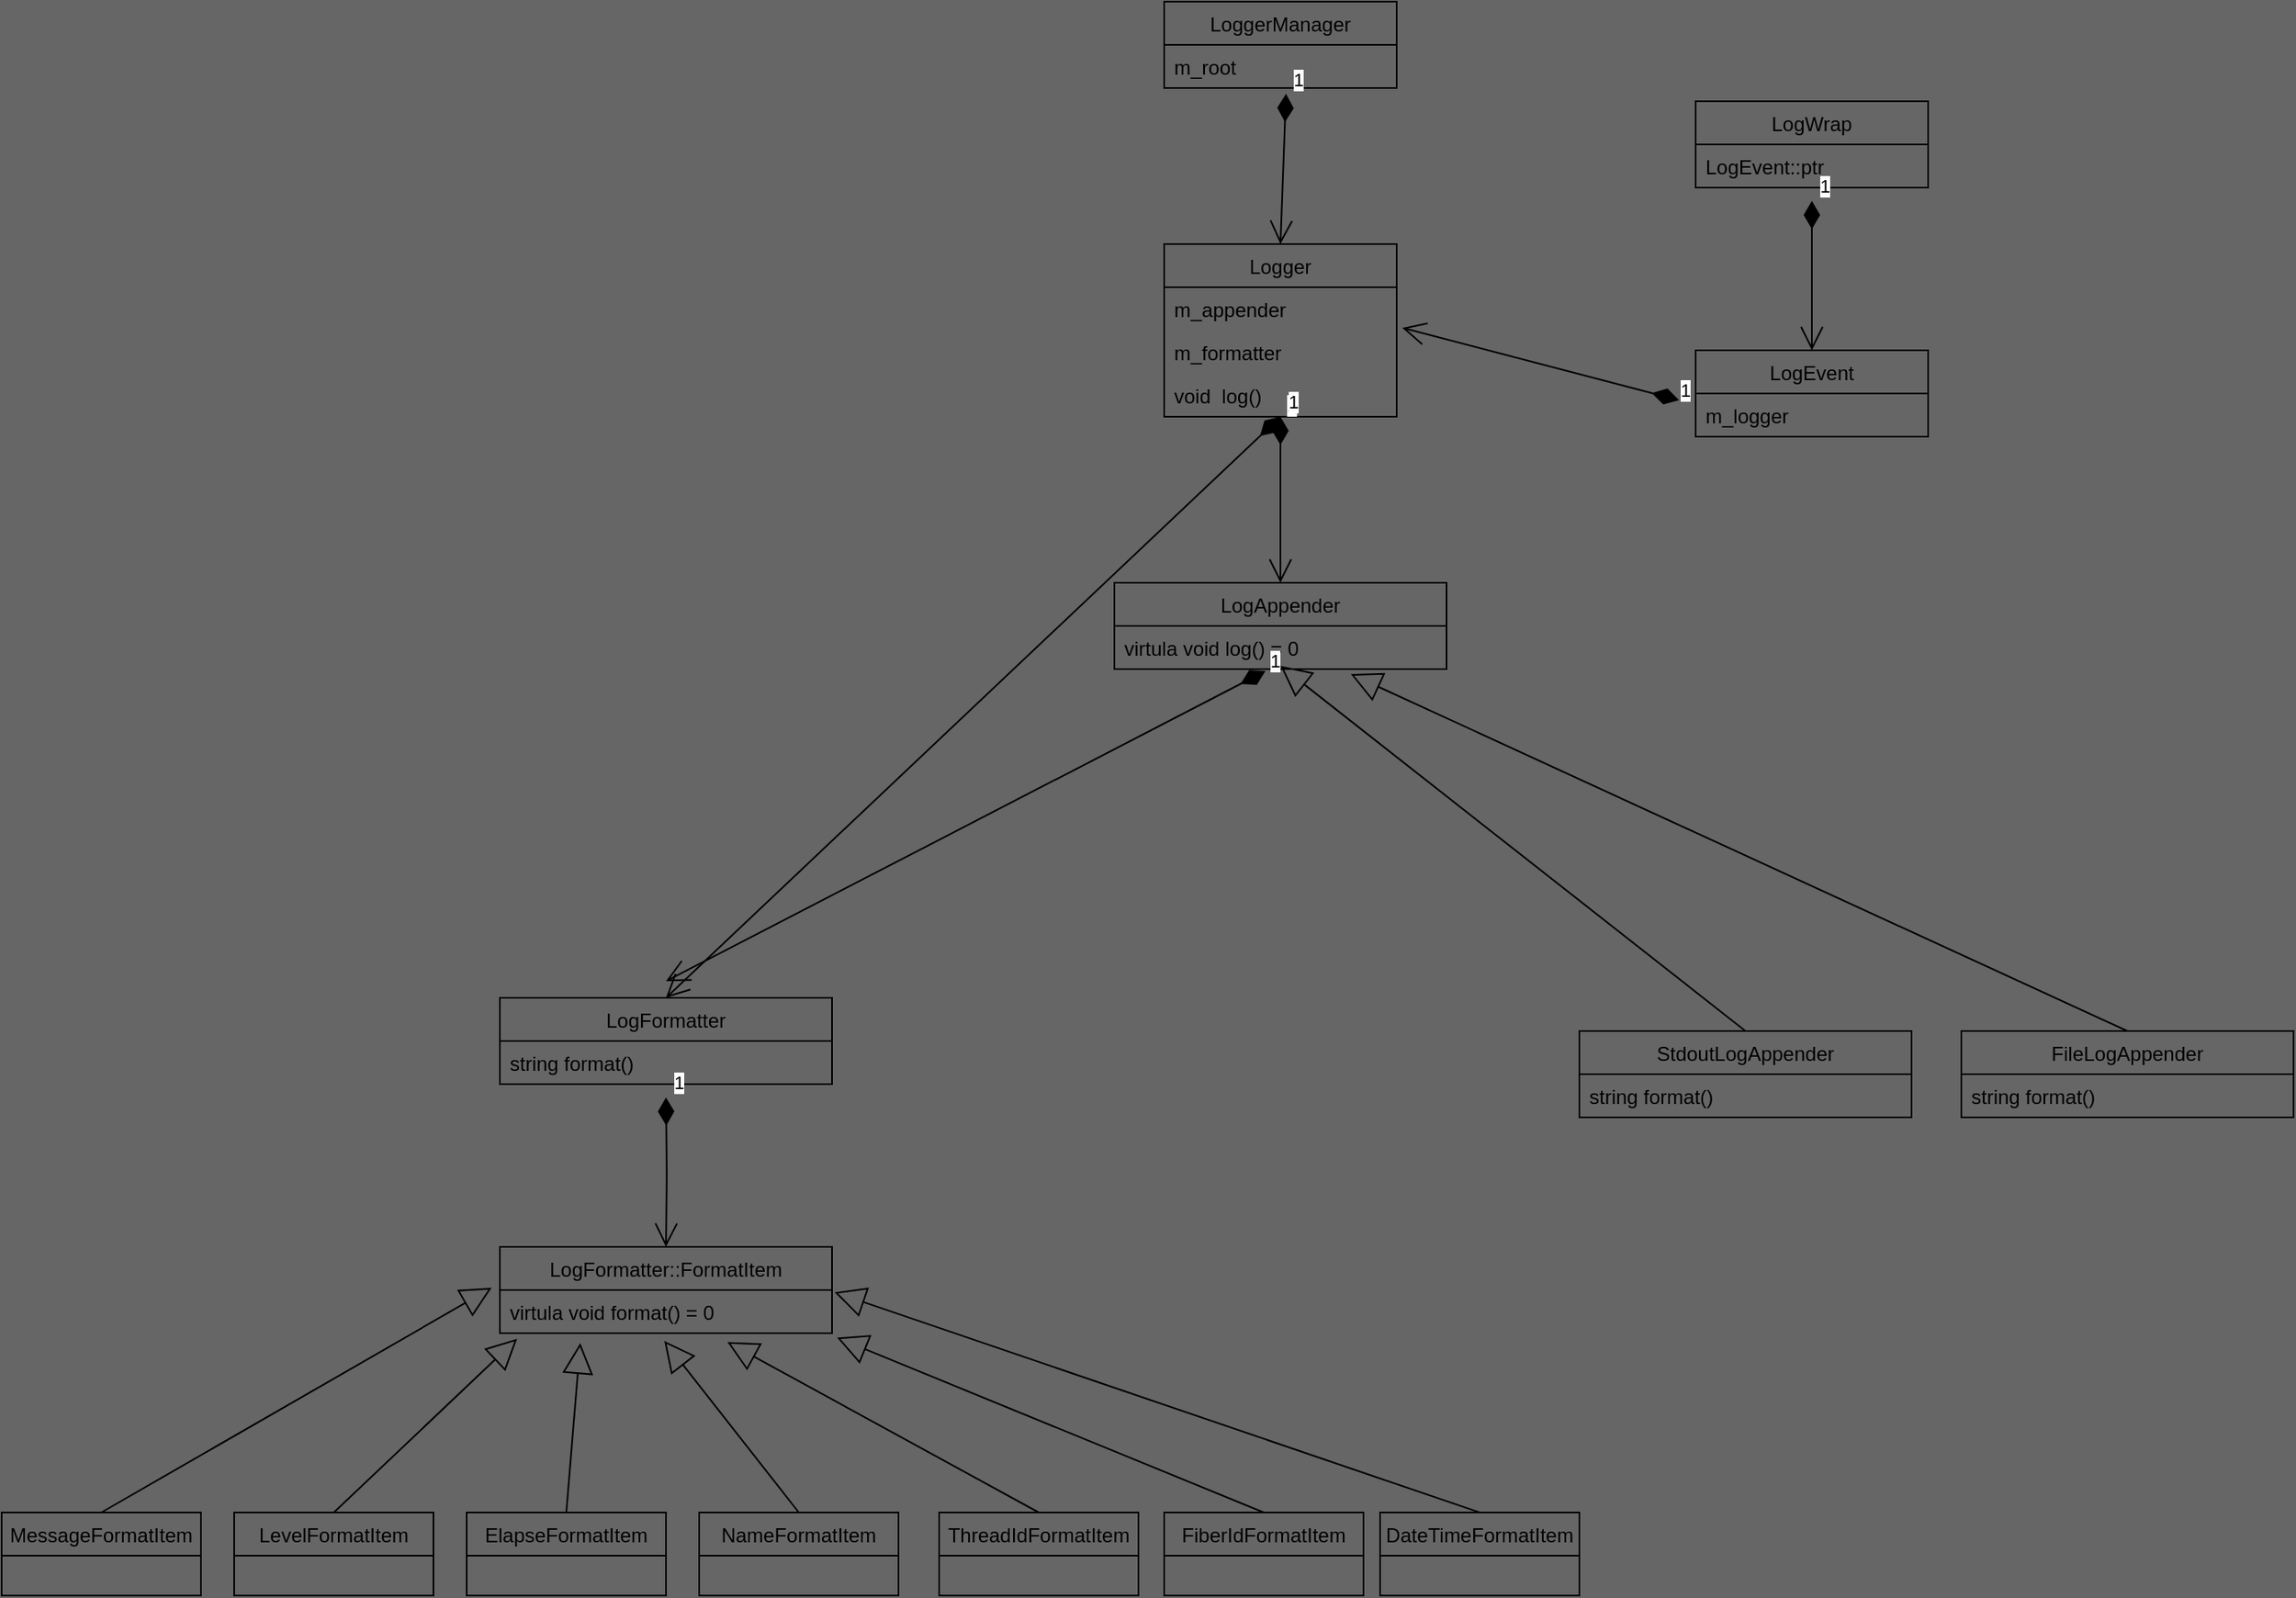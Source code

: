 <mxfile scale="1" border="50">
    <diagram id="iCHpT0Ud0PvQQC1Hw-Rm" name="第 1 页">
        <mxGraphModel dx="2529" dy="1907" grid="0" gridSize="10" guides="1" tooltips="1" connect="1" arrows="1" fold="1" page="1" pageScale="1" pageWidth="1169" pageHeight="827" background="#666666" math="0" shadow="0">
            <root>
                <mxCell id="0"/>
                <mxCell id="1" parent="0"/>
                <mxCell id="2" value="LogWrap" style="swimlane;fontStyle=0;childLayout=stackLayout;horizontal=1;startSize=26;fillColor=none;horizontalStack=0;resizeParent=1;resizeParentMax=0;resizeLast=0;collapsible=1;marginBottom=0;" parent="1" vertex="1">
                    <mxGeometry x="920" y="-370" width="140" height="52" as="geometry"/>
                </mxCell>
                <mxCell id="4" value="LogEvent::ptr" style="text;strokeColor=none;fillColor=none;align=left;verticalAlign=top;spacingLeft=4;spacingRight=4;overflow=hidden;rotatable=0;points=[[0,0.5],[1,0.5]];portConstraint=eastwest;" parent="2" vertex="1">
                    <mxGeometry y="26" width="140" height="26" as="geometry"/>
                </mxCell>
                <mxCell id="6" value="LogEvent" style="swimlane;fontStyle=0;childLayout=stackLayout;horizontal=1;startSize=26;fillColor=none;horizontalStack=0;resizeParent=1;resizeParentMax=0;resizeLast=0;collapsible=1;marginBottom=0;" parent="1" vertex="1">
                    <mxGeometry x="920" y="-220" width="140" height="52" as="geometry"/>
                </mxCell>
                <mxCell id="7" value="m_logger" style="text;strokeColor=none;fillColor=none;align=left;verticalAlign=top;spacingLeft=4;spacingRight=4;overflow=hidden;rotatable=0;points=[[0,0.5],[1,0.5]];portConstraint=eastwest;" parent="6" vertex="1">
                    <mxGeometry y="26" width="140" height="26" as="geometry"/>
                </mxCell>
                <mxCell id="23" value="1" style="endArrow=open;html=1;endSize=12;startArrow=diamondThin;startSize=14;startFill=1;edgeStyle=orthogonalEdgeStyle;align=left;verticalAlign=bottom;entryX=0.5;entryY=0;entryDx=0;entryDy=0;" parent="1" target="6" edge="1">
                    <mxGeometry x="-1" y="3" relative="1" as="geometry">
                        <mxPoint x="990" y="-310" as="sourcePoint"/>
                        <mxPoint x="1110" y="-240" as="targetPoint"/>
                        <Array as="points">
                            <mxPoint x="990" y="-260"/>
                            <mxPoint x="990" y="-260"/>
                        </Array>
                    </mxGeometry>
                </mxCell>
                <mxCell id="26" value="MessageFormatItem" style="swimlane;fontStyle=0;childLayout=stackLayout;horizontal=1;startSize=26;fillColor=none;horizontalStack=0;resizeParent=1;resizeParentMax=0;resizeLast=0;collapsible=1;marginBottom=0;" parent="1" vertex="1">
                    <mxGeometry x="-100" y="480" width="120" height="50" as="geometry"/>
                </mxCell>
                <mxCell id="33" value="" style="endArrow=block;endSize=16;endFill=0;html=1;exitX=0.5;exitY=0;exitDx=0;exitDy=0;entryX=-0.025;entryY=-0.051;entryDx=0;entryDy=0;entryPerimeter=0;" parent="1" source="26" target="38" edge="1">
                    <mxGeometry width="160" relative="1" as="geometry">
                        <mxPoint x="330" y="450" as="sourcePoint"/>
                        <mxPoint x="250" y="380" as="targetPoint"/>
                    </mxGeometry>
                </mxCell>
                <mxCell id="37" value="LogFormatter::FormatItem" style="swimlane;fontStyle=0;childLayout=stackLayout;horizontal=1;startSize=26;fillColor=none;horizontalStack=0;resizeParent=1;resizeParentMax=0;resizeLast=0;collapsible=1;marginBottom=0;" parent="1" vertex="1">
                    <mxGeometry x="200" y="320" width="200" height="52" as="geometry"/>
                </mxCell>
                <mxCell id="38" value="virtula void format() = 0" style="text;strokeColor=none;fillColor=none;align=left;verticalAlign=top;spacingLeft=4;spacingRight=4;overflow=hidden;rotatable=0;points=[[0,0.5],[1,0.5]];portConstraint=eastwest;" parent="37" vertex="1">
                    <mxGeometry y="26" width="200" height="26" as="geometry"/>
                </mxCell>
                <mxCell id="39" value="LevelFormatItem" style="swimlane;fontStyle=0;childLayout=stackLayout;horizontal=1;startSize=26;fillColor=none;horizontalStack=0;resizeParent=1;resizeParentMax=0;resizeLast=0;collapsible=1;marginBottom=0;" parent="1" vertex="1">
                    <mxGeometry x="40" y="480" width="120" height="50" as="geometry"/>
                </mxCell>
                <mxCell id="40" value="ElapseFormatItem" style="swimlane;fontStyle=0;childLayout=stackLayout;horizontal=1;startSize=26;fillColor=none;horizontalStack=0;resizeParent=1;resizeParentMax=0;resizeLast=0;collapsible=1;marginBottom=0;" parent="1" vertex="1">
                    <mxGeometry x="180" y="480" width="120" height="50" as="geometry"/>
                </mxCell>
                <mxCell id="41" value="NameFormatItem" style="swimlane;fontStyle=0;childLayout=stackLayout;horizontal=1;startSize=26;fillColor=none;horizontalStack=0;resizeParent=1;resizeParentMax=0;resizeLast=0;collapsible=1;marginBottom=0;" parent="1" vertex="1">
                    <mxGeometry x="320" y="480" width="120" height="50" as="geometry"/>
                </mxCell>
                <mxCell id="42" value="ThreadIdFormatItem" style="swimlane;fontStyle=0;childLayout=stackLayout;horizontal=1;startSize=26;fillColor=none;horizontalStack=0;resizeParent=1;resizeParentMax=0;resizeLast=0;collapsible=1;marginBottom=0;" parent="1" vertex="1">
                    <mxGeometry x="464.5" y="480" width="120" height="50" as="geometry"/>
                </mxCell>
                <mxCell id="43" value="DateTimeFormatItem" style="swimlane;fontStyle=0;childLayout=stackLayout;horizontal=1;startSize=26;fillColor=none;horizontalStack=0;resizeParent=1;resizeParentMax=0;resizeLast=0;collapsible=1;marginBottom=0;" parent="1" vertex="1">
                    <mxGeometry x="730" y="480" width="120" height="50" as="geometry"/>
                </mxCell>
                <mxCell id="46" value="FiberIdFormatItem" style="swimlane;fontStyle=0;childLayout=stackLayout;horizontal=1;startSize=26;fillColor=none;horizontalStack=0;resizeParent=1;resizeParentMax=0;resizeLast=0;collapsible=1;marginBottom=0;" parent="1" vertex="1">
                    <mxGeometry x="600" y="480" width="120" height="50" as="geometry"/>
                </mxCell>
                <mxCell id="47" value="" style="endArrow=block;endSize=16;endFill=0;html=1;exitX=0.5;exitY=0;exitDx=0;exitDy=0;entryX=0.052;entryY=1.128;entryDx=0;entryDy=0;entryPerimeter=0;" parent="1" source="39" target="38" edge="1">
                    <mxGeometry width="160" relative="1" as="geometry">
                        <mxPoint x="-30" y="490" as="sourcePoint"/>
                        <mxPoint x="306.4" y="381.324" as="targetPoint"/>
                    </mxGeometry>
                </mxCell>
                <mxCell id="48" value="" style="endArrow=block;endSize=16;endFill=0;html=1;exitX=0.5;exitY=0;exitDx=0;exitDy=0;entryX=0.242;entryY=1.231;entryDx=0;entryDy=0;entryPerimeter=0;" parent="1" source="40" target="38" edge="1">
                    <mxGeometry width="160" relative="1" as="geometry">
                        <mxPoint x="-20" y="500" as="sourcePoint"/>
                        <mxPoint x="316.4" y="391.324" as="targetPoint"/>
                    </mxGeometry>
                </mxCell>
                <mxCell id="49" value="" style="endArrow=block;endSize=16;endFill=0;html=1;exitX=0.5;exitY=0;exitDx=0;exitDy=0;entryX=0.495;entryY=1.179;entryDx=0;entryDy=0;entryPerimeter=0;" parent="1" source="41" target="38" edge="1">
                    <mxGeometry width="160" relative="1" as="geometry">
                        <mxPoint x="-10" y="510" as="sourcePoint"/>
                        <mxPoint x="326.4" y="401.324" as="targetPoint"/>
                    </mxGeometry>
                </mxCell>
                <mxCell id="50" value="" style="endArrow=block;endSize=16;endFill=0;html=1;exitX=0.5;exitY=0;exitDx=0;exitDy=0;entryX=0.685;entryY=1.205;entryDx=0;entryDy=0;entryPerimeter=0;" parent="1" source="42" target="38" edge="1">
                    <mxGeometry width="160" relative="1" as="geometry">
                        <mxPoint y="520" as="sourcePoint"/>
                        <mxPoint x="336.4" y="411.324" as="targetPoint"/>
                    </mxGeometry>
                </mxCell>
                <mxCell id="51" value="" style="endArrow=block;endSize=16;endFill=0;html=1;exitX=0.5;exitY=0;exitDx=0;exitDy=0;entryX=1.015;entryY=1.103;entryDx=0;entryDy=0;entryPerimeter=0;" parent="1" source="46" target="38" edge="1">
                    <mxGeometry width="160" relative="1" as="geometry">
                        <mxPoint x="10" y="530" as="sourcePoint"/>
                        <mxPoint x="346.4" y="421.324" as="targetPoint"/>
                    </mxGeometry>
                </mxCell>
                <mxCell id="52" value="" style="endArrow=block;endSize=16;endFill=0;html=1;exitX=0.5;exitY=0;exitDx=0;exitDy=0;entryX=1.008;entryY=0.051;entryDx=0;entryDy=0;entryPerimeter=0;" parent="1" source="43" target="38" edge="1">
                    <mxGeometry width="160" relative="1" as="geometry">
                        <mxPoint x="20" y="540" as="sourcePoint"/>
                        <mxPoint x="356.4" y="431.324" as="targetPoint"/>
                    </mxGeometry>
                </mxCell>
                <mxCell id="53" value="LogFormatter" style="swimlane;fontStyle=0;childLayout=stackLayout;horizontal=1;startSize=26;fillColor=none;horizontalStack=0;resizeParent=1;resizeParentMax=0;resizeLast=0;collapsible=1;marginBottom=0;" parent="1" vertex="1">
                    <mxGeometry x="200" y="170" width="200" height="52" as="geometry"/>
                </mxCell>
                <mxCell id="54" value="string format()" style="text;strokeColor=none;fillColor=none;align=left;verticalAlign=top;spacingLeft=4;spacingRight=4;overflow=hidden;rotatable=0;points=[[0,0.5],[1,0.5]];portConstraint=eastwest;" parent="53" vertex="1">
                    <mxGeometry y="26" width="200" height="26" as="geometry"/>
                </mxCell>
                <mxCell id="56" value="1" style="endArrow=open;html=1;endSize=12;startArrow=diamondThin;startSize=14;startFill=1;edgeStyle=orthogonalEdgeStyle;align=left;verticalAlign=bottom;" parent="1" target="37" edge="1">
                    <mxGeometry x="-1" y="3" relative="1" as="geometry">
                        <mxPoint x="300" y="230" as="sourcePoint"/>
                        <mxPoint x="550" y="190" as="targetPoint"/>
                    </mxGeometry>
                </mxCell>
                <mxCell id="57" value="LogAppender" style="swimlane;fontStyle=0;childLayout=stackLayout;horizontal=1;startSize=26;fillColor=none;horizontalStack=0;resizeParent=1;resizeParentMax=0;resizeLast=0;collapsible=1;marginBottom=0;" parent="1" vertex="1">
                    <mxGeometry x="570" y="-80" width="200" height="52" as="geometry"/>
                </mxCell>
                <mxCell id="58" value="virtula void log() = 0" style="text;strokeColor=none;fillColor=none;align=left;verticalAlign=top;spacingLeft=4;spacingRight=4;overflow=hidden;rotatable=0;points=[[0,0.5],[1,0.5]];portConstraint=eastwest;" parent="57" vertex="1">
                    <mxGeometry y="26" width="200" height="26" as="geometry"/>
                </mxCell>
                <mxCell id="59" value="FileLogAppender" style="swimlane;fontStyle=0;childLayout=stackLayout;horizontal=1;startSize=26;fillColor=none;horizontalStack=0;resizeParent=1;resizeParentMax=0;resizeLast=0;collapsible=1;marginBottom=0;" parent="1" vertex="1">
                    <mxGeometry x="1080" y="190" width="200" height="52" as="geometry"/>
                </mxCell>
                <mxCell id="60" value="string format()" style="text;strokeColor=none;fillColor=none;align=left;verticalAlign=top;spacingLeft=4;spacingRight=4;overflow=hidden;rotatable=0;points=[[0,0.5],[1,0.5]];portConstraint=eastwest;" parent="59" vertex="1">
                    <mxGeometry y="26" width="200" height="26" as="geometry"/>
                </mxCell>
                <mxCell id="61" value="StdoutLogAppender" style="swimlane;fontStyle=0;childLayout=stackLayout;horizontal=1;startSize=26;fillColor=none;horizontalStack=0;resizeParent=1;resizeParentMax=0;resizeLast=0;collapsible=1;marginBottom=0;" parent="1" vertex="1">
                    <mxGeometry x="850" y="190" width="200" height="52" as="geometry"/>
                </mxCell>
                <mxCell id="62" value="string format()" style="text;strokeColor=none;fillColor=none;align=left;verticalAlign=top;spacingLeft=4;spacingRight=4;overflow=hidden;rotatable=0;points=[[0,0.5],[1,0.5]];portConstraint=eastwest;" parent="61" vertex="1">
                    <mxGeometry y="26" width="200" height="26" as="geometry"/>
                </mxCell>
                <mxCell id="63" value="" style="endArrow=block;endSize=16;endFill=0;html=1;exitX=0.5;exitY=0;exitDx=0;exitDy=0;" parent="1" source="61" edge="1">
                    <mxGeometry width="160" relative="1" as="geometry">
                        <mxPoint x="800" y="490" as="sourcePoint"/>
                        <mxPoint x="670" y="-30" as="targetPoint"/>
                    </mxGeometry>
                </mxCell>
                <mxCell id="64" value="" style="endArrow=block;endSize=16;endFill=0;html=1;exitX=0.5;exitY=0;exitDx=0;exitDy=0;entryX=0.712;entryY=1.117;entryDx=0;entryDy=0;entryPerimeter=0;" parent="1" source="59" target="58" edge="1">
                    <mxGeometry width="160" relative="1" as="geometry">
                        <mxPoint x="960" y="200" as="sourcePoint"/>
                        <mxPoint x="680" y="20" as="targetPoint"/>
                    </mxGeometry>
                </mxCell>
                <mxCell id="65" value="1" style="endArrow=open;html=1;endSize=12;startArrow=diamondThin;startSize=14;startFill=1;align=left;verticalAlign=bottom;exitX=0.455;exitY=1.044;exitDx=0;exitDy=0;exitPerimeter=0;" parent="1" source="58" edge="1">
                    <mxGeometry x="-1" y="3" relative="1" as="geometry">
                        <mxPoint x="660" y="30" as="sourcePoint"/>
                        <mxPoint x="300" y="160" as="targetPoint"/>
                    </mxGeometry>
                </mxCell>
                <mxCell id="74" value="Logger" style="swimlane;fontStyle=0;childLayout=stackLayout;horizontal=1;startSize=26;fillColor=none;horizontalStack=0;resizeParent=1;resizeParentMax=0;resizeLast=0;collapsible=1;marginBottom=0;" parent="1" vertex="1">
                    <mxGeometry x="600" y="-284" width="140" height="104" as="geometry"/>
                </mxCell>
                <mxCell id="75" value="m_appender" style="text;strokeColor=none;fillColor=none;align=left;verticalAlign=top;spacingLeft=4;spacingRight=4;overflow=hidden;rotatable=0;points=[[0,0.5],[1,0.5]];portConstraint=eastwest;" parent="74" vertex="1">
                    <mxGeometry y="26" width="140" height="26" as="geometry"/>
                </mxCell>
                <mxCell id="76" value="m_formatter" style="text;strokeColor=none;fillColor=none;align=left;verticalAlign=top;spacingLeft=4;spacingRight=4;overflow=hidden;rotatable=0;points=[[0,0.5],[1,0.5]];portConstraint=eastwest;" parent="74" vertex="1">
                    <mxGeometry y="52" width="140" height="26" as="geometry"/>
                </mxCell>
                <mxCell id="77" value="void  log()" style="text;strokeColor=none;fillColor=none;align=left;verticalAlign=top;spacingLeft=4;spacingRight=4;overflow=hidden;rotatable=0;points=[[0,0.5],[1,0.5]];portConstraint=eastwest;" parent="74" vertex="1">
                    <mxGeometry y="78" width="140" height="26" as="geometry"/>
                </mxCell>
                <mxCell id="78" value="1" style="endArrow=open;html=1;endSize=12;startArrow=diamondThin;startSize=14;startFill=1;align=left;verticalAlign=bottom;entryX=0.5;entryY=0;entryDx=0;entryDy=0;" parent="1" target="53" edge="1">
                    <mxGeometry x="-1" y="3" relative="1" as="geometry">
                        <mxPoint x="670" y="-180" as="sourcePoint"/>
                        <mxPoint x="310" y="170" as="targetPoint"/>
                    </mxGeometry>
                </mxCell>
                <mxCell id="79" value="1" style="endArrow=open;html=1;endSize=12;startArrow=diamondThin;startSize=14;startFill=1;align=left;verticalAlign=bottom;entryX=0.5;entryY=0;entryDx=0;entryDy=0;" parent="1" target="57" edge="1">
                    <mxGeometry x="-1" y="3" relative="1" as="geometry">
                        <mxPoint x="670" y="-180" as="sourcePoint"/>
                        <mxPoint x="310" y="180" as="targetPoint"/>
                    </mxGeometry>
                </mxCell>
                <mxCell id="80" value="LoggerManager" style="swimlane;fontStyle=0;childLayout=stackLayout;horizontal=1;startSize=26;fillColor=none;horizontalStack=0;resizeParent=1;resizeParentMax=0;resizeLast=0;collapsible=1;marginBottom=0;" parent="1" vertex="1">
                    <mxGeometry x="600" y="-430" width="140" height="52" as="geometry"/>
                </mxCell>
                <mxCell id="82" value="m_root" style="text;strokeColor=none;fillColor=none;align=left;verticalAlign=top;spacingLeft=4;spacingRight=4;overflow=hidden;rotatable=0;points=[[0,0.5],[1,0.5]];portConstraint=eastwest;" parent="80" vertex="1">
                    <mxGeometry y="26" width="140" height="26" as="geometry"/>
                </mxCell>
                <mxCell id="84" value="1" style="endArrow=open;html=1;endSize=12;startArrow=diamondThin;startSize=14;startFill=1;align=left;verticalAlign=bottom;exitX=0.524;exitY=1.136;exitDx=0;exitDy=0;exitPerimeter=0;entryX=0.5;entryY=0;entryDx=0;entryDy=0;" parent="1" source="82" target="74" edge="1">
                    <mxGeometry x="-1" y="3" relative="1" as="geometry">
                        <mxPoint x="680" y="-170" as="sourcePoint"/>
                        <mxPoint x="570" y="-160" as="targetPoint"/>
                    </mxGeometry>
                </mxCell>
                <mxCell id="85" value="1" style="endArrow=open;html=1;endSize=12;startArrow=diamondThin;startSize=14;startFill=1;align=left;verticalAlign=bottom;entryX=1.024;entryY=-0.059;entryDx=0;entryDy=0;entryPerimeter=0;" parent="1" target="76" edge="1">
                    <mxGeometry x="-1" y="3" relative="1" as="geometry">
                        <mxPoint x="910" y="-190" as="sourcePoint"/>
                        <mxPoint x="680" y="-290" as="targetPoint"/>
                    </mxGeometry>
                </mxCell>
            </root>
        </mxGraphModel>
    </diagram>
</mxfile>